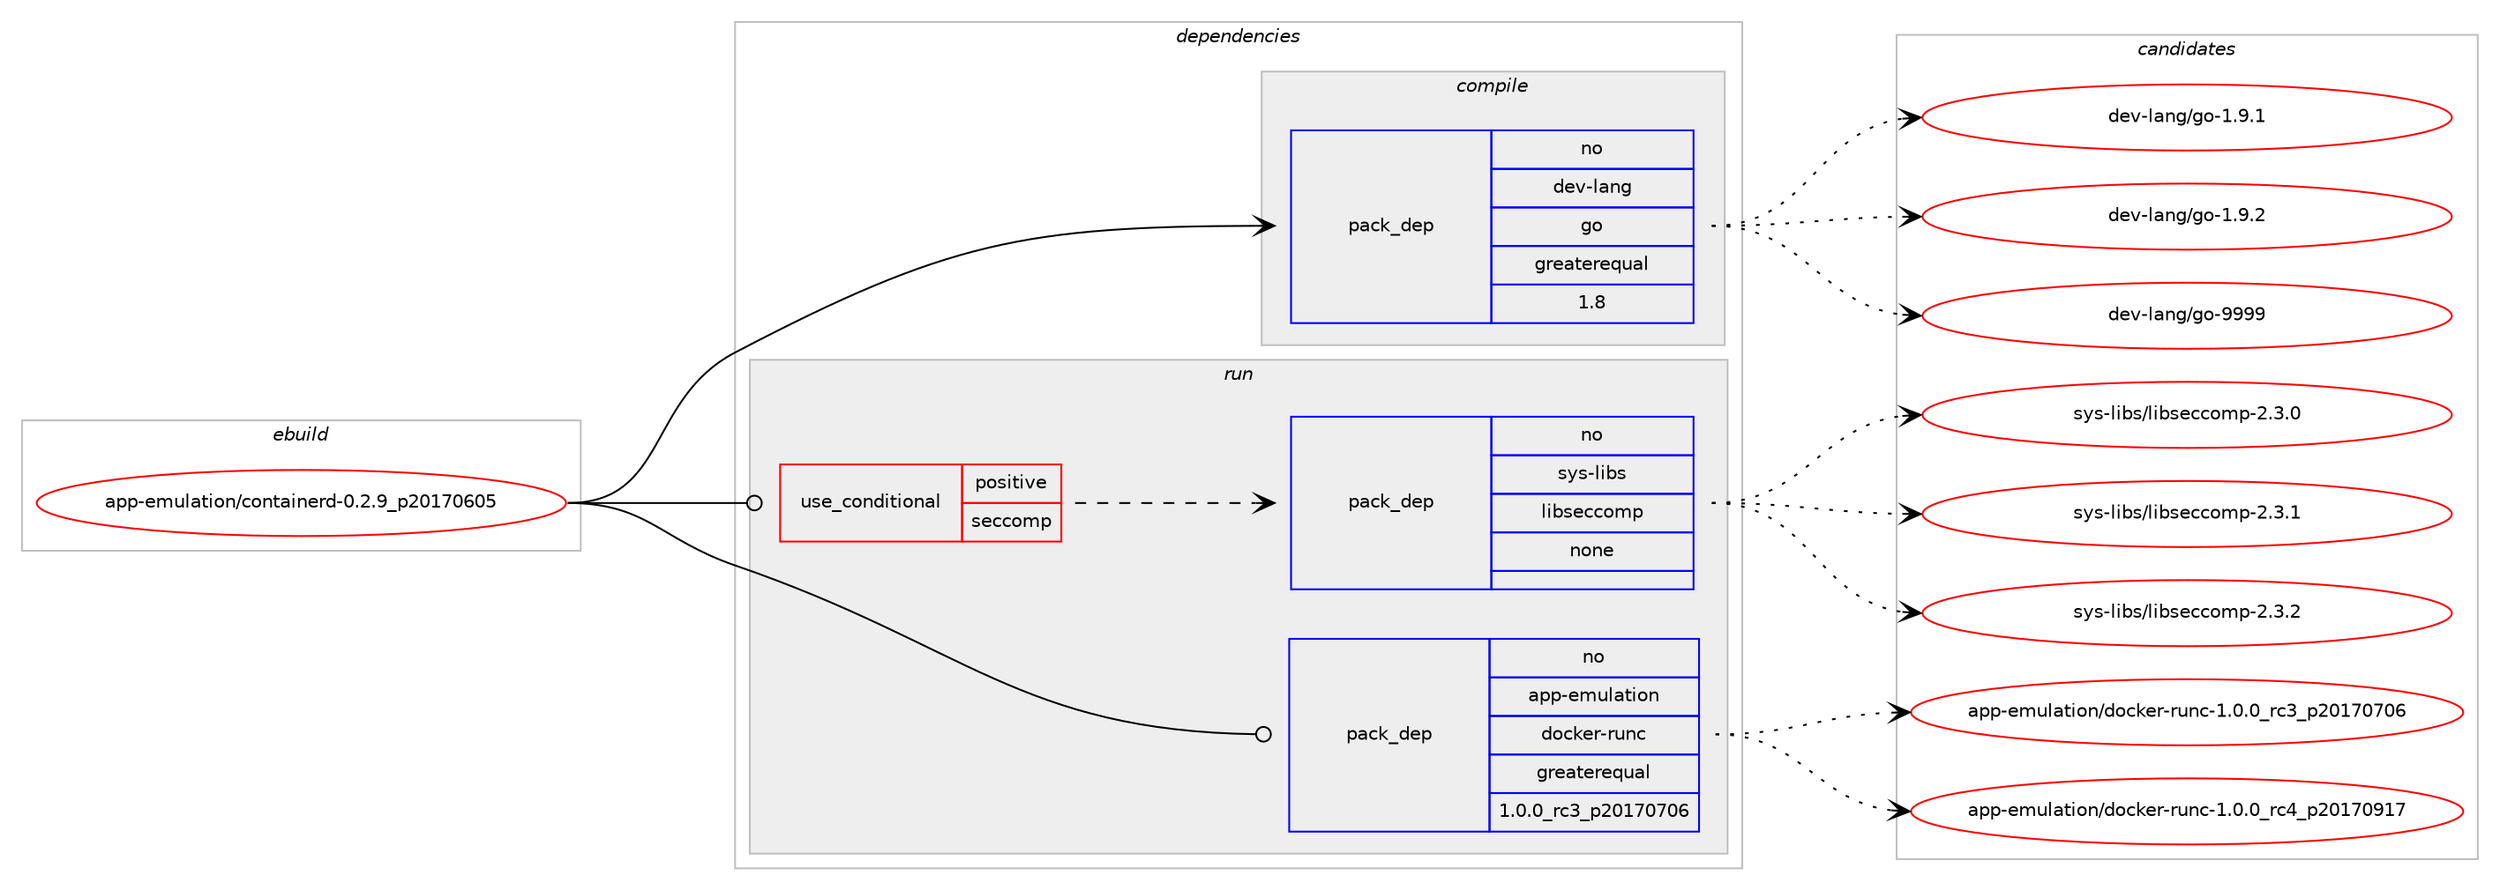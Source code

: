 digraph prolog {

# *************
# Graph options
# *************

newrank=true;
concentrate=true;
compound=true;
graph [rankdir=LR,fontname=Helvetica,fontsize=10,ranksep=1.5];#, ranksep=2.5, nodesep=0.2];
edge  [arrowhead=vee];
node  [fontname=Helvetica,fontsize=10];

# **********
# The ebuild
# **********

subgraph cluster_leftcol {
color=gray;
rank=same;
label=<<i>ebuild</i>>;
id [label="app-emulation/containerd-0.2.9_p20170605", color=red, width=4, href="../app-emulation/containerd-0.2.9_p20170605.svg"];
}

# ****************
# The dependencies
# ****************

subgraph cluster_midcol {
color=gray;
label=<<i>dependencies</i>>;
subgraph cluster_compile {
fillcolor="#eeeeee";
style=filled;
label=<<i>compile</i>>;
subgraph pack15202 {
dependency20605 [label=<<TABLE BORDER="0" CELLBORDER="1" CELLSPACING="0" CELLPADDING="4" WIDTH="220"><TR><TD ROWSPAN="6" CELLPADDING="30">pack_dep</TD></TR><TR><TD WIDTH="110">no</TD></TR><TR><TD>dev-lang</TD></TR><TR><TD>go</TD></TR><TR><TD>greaterequal</TD></TR><TR><TD>1.8</TD></TR></TABLE>>, shape=none, color=blue];
}
id:e -> dependency20605:w [weight=20,style="solid",arrowhead="vee"];
}
subgraph cluster_compileandrun {
fillcolor="#eeeeee";
style=filled;
label=<<i>compile and run</i>>;
}
subgraph cluster_run {
fillcolor="#eeeeee";
style=filled;
label=<<i>run</i>>;
subgraph cond4989 {
dependency20606 [label=<<TABLE BORDER="0" CELLBORDER="1" CELLSPACING="0" CELLPADDING="4"><TR><TD ROWSPAN="3" CELLPADDING="10">use_conditional</TD></TR><TR><TD>positive</TD></TR><TR><TD>seccomp</TD></TR></TABLE>>, shape=none, color=red];
subgraph pack15203 {
dependency20607 [label=<<TABLE BORDER="0" CELLBORDER="1" CELLSPACING="0" CELLPADDING="4" WIDTH="220"><TR><TD ROWSPAN="6" CELLPADDING="30">pack_dep</TD></TR><TR><TD WIDTH="110">no</TD></TR><TR><TD>sys-libs</TD></TR><TR><TD>libseccomp</TD></TR><TR><TD>none</TD></TR><TR><TD></TD></TR></TABLE>>, shape=none, color=blue];
}
dependency20606:e -> dependency20607:w [weight=20,style="dashed",arrowhead="vee"];
}
id:e -> dependency20606:w [weight=20,style="solid",arrowhead="odot"];
subgraph pack15204 {
dependency20608 [label=<<TABLE BORDER="0" CELLBORDER="1" CELLSPACING="0" CELLPADDING="4" WIDTH="220"><TR><TD ROWSPAN="6" CELLPADDING="30">pack_dep</TD></TR><TR><TD WIDTH="110">no</TD></TR><TR><TD>app-emulation</TD></TR><TR><TD>docker-runc</TD></TR><TR><TD>greaterequal</TD></TR><TR><TD>1.0.0_rc3_p20170706</TD></TR></TABLE>>, shape=none, color=blue];
}
id:e -> dependency20608:w [weight=20,style="solid",arrowhead="odot"];
}
}

# **************
# The candidates
# **************

subgraph cluster_choices {
rank=same;
color=gray;
label=<<i>candidates</i>>;

subgraph choice15202 {
color=black;
nodesep=1;
choice100101118451089711010347103111454946574649 [label="dev-lang/go-1.9.1", color=red, width=4,href="../dev-lang/go-1.9.1.svg"];
choice100101118451089711010347103111454946574650 [label="dev-lang/go-1.9.2", color=red, width=4,href="../dev-lang/go-1.9.2.svg"];
choice1001011184510897110103471031114557575757 [label="dev-lang/go-9999", color=red, width=4,href="../dev-lang/go-9999.svg"];
dependency20605:e -> choice100101118451089711010347103111454946574649:w [style=dotted,weight="100"];
dependency20605:e -> choice100101118451089711010347103111454946574650:w [style=dotted,weight="100"];
dependency20605:e -> choice1001011184510897110103471031114557575757:w [style=dotted,weight="100"];
}
subgraph choice15203 {
color=black;
nodesep=1;
choice115121115451081059811547108105981151019999111109112455046514648 [label="sys-libs/libseccomp-2.3.0", color=red, width=4,href="../sys-libs/libseccomp-2.3.0.svg"];
choice115121115451081059811547108105981151019999111109112455046514649 [label="sys-libs/libseccomp-2.3.1", color=red, width=4,href="../sys-libs/libseccomp-2.3.1.svg"];
choice115121115451081059811547108105981151019999111109112455046514650 [label="sys-libs/libseccomp-2.3.2", color=red, width=4,href="../sys-libs/libseccomp-2.3.2.svg"];
dependency20607:e -> choice115121115451081059811547108105981151019999111109112455046514648:w [style=dotted,weight="100"];
dependency20607:e -> choice115121115451081059811547108105981151019999111109112455046514649:w [style=dotted,weight="100"];
dependency20607:e -> choice115121115451081059811547108105981151019999111109112455046514650:w [style=dotted,weight="100"];
}
subgraph choice15204 {
color=black;
nodesep=1;
choice97112112451011091171089711610511111047100111991071011144511411711099454946484648951149951951125048495548554854 [label="app-emulation/docker-runc-1.0.0_rc3_p20170706", color=red, width=4,href="../app-emulation/docker-runc-1.0.0_rc3_p20170706.svg"];
choice97112112451011091171089711610511111047100111991071011144511411711099454946484648951149952951125048495548574955 [label="app-emulation/docker-runc-1.0.0_rc4_p20170917", color=red, width=4,href="../app-emulation/docker-runc-1.0.0_rc4_p20170917.svg"];
dependency20608:e -> choice97112112451011091171089711610511111047100111991071011144511411711099454946484648951149951951125048495548554854:w [style=dotted,weight="100"];
dependency20608:e -> choice97112112451011091171089711610511111047100111991071011144511411711099454946484648951149952951125048495548574955:w [style=dotted,weight="100"];
}
}

}
